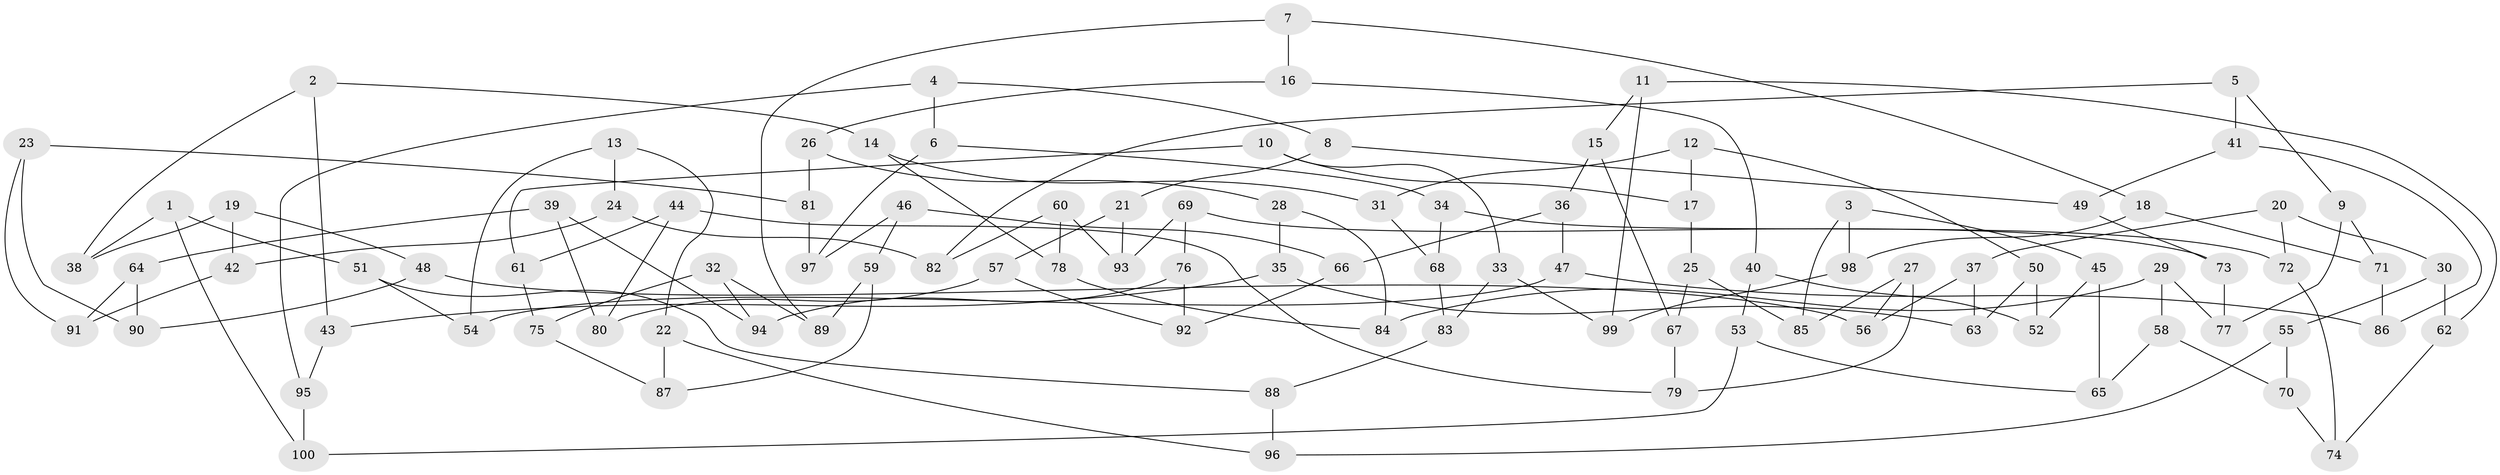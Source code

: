 // Generated by graph-tools (version 1.1) at 2025/11/02/21/25 10:11:15]
// undirected, 100 vertices, 150 edges
graph export_dot {
graph [start="1"]
  node [color=gray90,style=filled];
  1;
  2;
  3;
  4;
  5;
  6;
  7;
  8;
  9;
  10;
  11;
  12;
  13;
  14;
  15;
  16;
  17;
  18;
  19;
  20;
  21;
  22;
  23;
  24;
  25;
  26;
  27;
  28;
  29;
  30;
  31;
  32;
  33;
  34;
  35;
  36;
  37;
  38;
  39;
  40;
  41;
  42;
  43;
  44;
  45;
  46;
  47;
  48;
  49;
  50;
  51;
  52;
  53;
  54;
  55;
  56;
  57;
  58;
  59;
  60;
  61;
  62;
  63;
  64;
  65;
  66;
  67;
  68;
  69;
  70;
  71;
  72;
  73;
  74;
  75;
  76;
  77;
  78;
  79;
  80;
  81;
  82;
  83;
  84;
  85;
  86;
  87;
  88;
  89;
  90;
  91;
  92;
  93;
  94;
  95;
  96;
  97;
  98;
  99;
  100;
  1 -- 38;
  1 -- 51;
  1 -- 100;
  2 -- 14;
  2 -- 43;
  2 -- 38;
  3 -- 45;
  3 -- 98;
  3 -- 85;
  4 -- 8;
  4 -- 95;
  4 -- 6;
  5 -- 82;
  5 -- 41;
  5 -- 9;
  6 -- 34;
  6 -- 97;
  7 -- 16;
  7 -- 18;
  7 -- 89;
  8 -- 21;
  8 -- 49;
  9 -- 77;
  9 -- 71;
  10 -- 17;
  10 -- 61;
  10 -- 33;
  11 -- 99;
  11 -- 62;
  11 -- 15;
  12 -- 31;
  12 -- 17;
  12 -- 50;
  13 -- 54;
  13 -- 22;
  13 -- 24;
  14 -- 31;
  14 -- 78;
  15 -- 36;
  15 -- 67;
  16 -- 40;
  16 -- 26;
  17 -- 25;
  18 -- 71;
  18 -- 98;
  19 -- 48;
  19 -- 42;
  19 -- 38;
  20 -- 30;
  20 -- 37;
  20 -- 72;
  21 -- 93;
  21 -- 57;
  22 -- 87;
  22 -- 96;
  23 -- 81;
  23 -- 91;
  23 -- 90;
  24 -- 42;
  24 -- 82;
  25 -- 85;
  25 -- 67;
  26 -- 81;
  26 -- 28;
  27 -- 79;
  27 -- 85;
  27 -- 56;
  28 -- 35;
  28 -- 84;
  29 -- 58;
  29 -- 77;
  29 -- 84;
  30 -- 55;
  30 -- 62;
  31 -- 68;
  32 -- 94;
  32 -- 89;
  32 -- 75;
  33 -- 99;
  33 -- 83;
  34 -- 72;
  34 -- 68;
  35 -- 43;
  35 -- 63;
  36 -- 47;
  36 -- 66;
  37 -- 63;
  37 -- 56;
  39 -- 80;
  39 -- 94;
  39 -- 64;
  40 -- 53;
  40 -- 52;
  41 -- 86;
  41 -- 49;
  42 -- 91;
  43 -- 95;
  44 -- 61;
  44 -- 79;
  44 -- 80;
  45 -- 52;
  45 -- 65;
  46 -- 59;
  46 -- 97;
  46 -- 66;
  47 -- 54;
  47 -- 86;
  48 -- 56;
  48 -- 90;
  49 -- 73;
  50 -- 63;
  50 -- 52;
  51 -- 88;
  51 -- 54;
  53 -- 100;
  53 -- 65;
  55 -- 96;
  55 -- 70;
  57 -- 80;
  57 -- 92;
  58 -- 65;
  58 -- 70;
  59 -- 87;
  59 -- 89;
  60 -- 93;
  60 -- 78;
  60 -- 82;
  61 -- 75;
  62 -- 74;
  64 -- 90;
  64 -- 91;
  66 -- 92;
  67 -- 79;
  68 -- 83;
  69 -- 76;
  69 -- 73;
  69 -- 93;
  70 -- 74;
  71 -- 86;
  72 -- 74;
  73 -- 77;
  75 -- 87;
  76 -- 92;
  76 -- 94;
  78 -- 84;
  81 -- 97;
  83 -- 88;
  88 -- 96;
  95 -- 100;
  98 -- 99;
}
